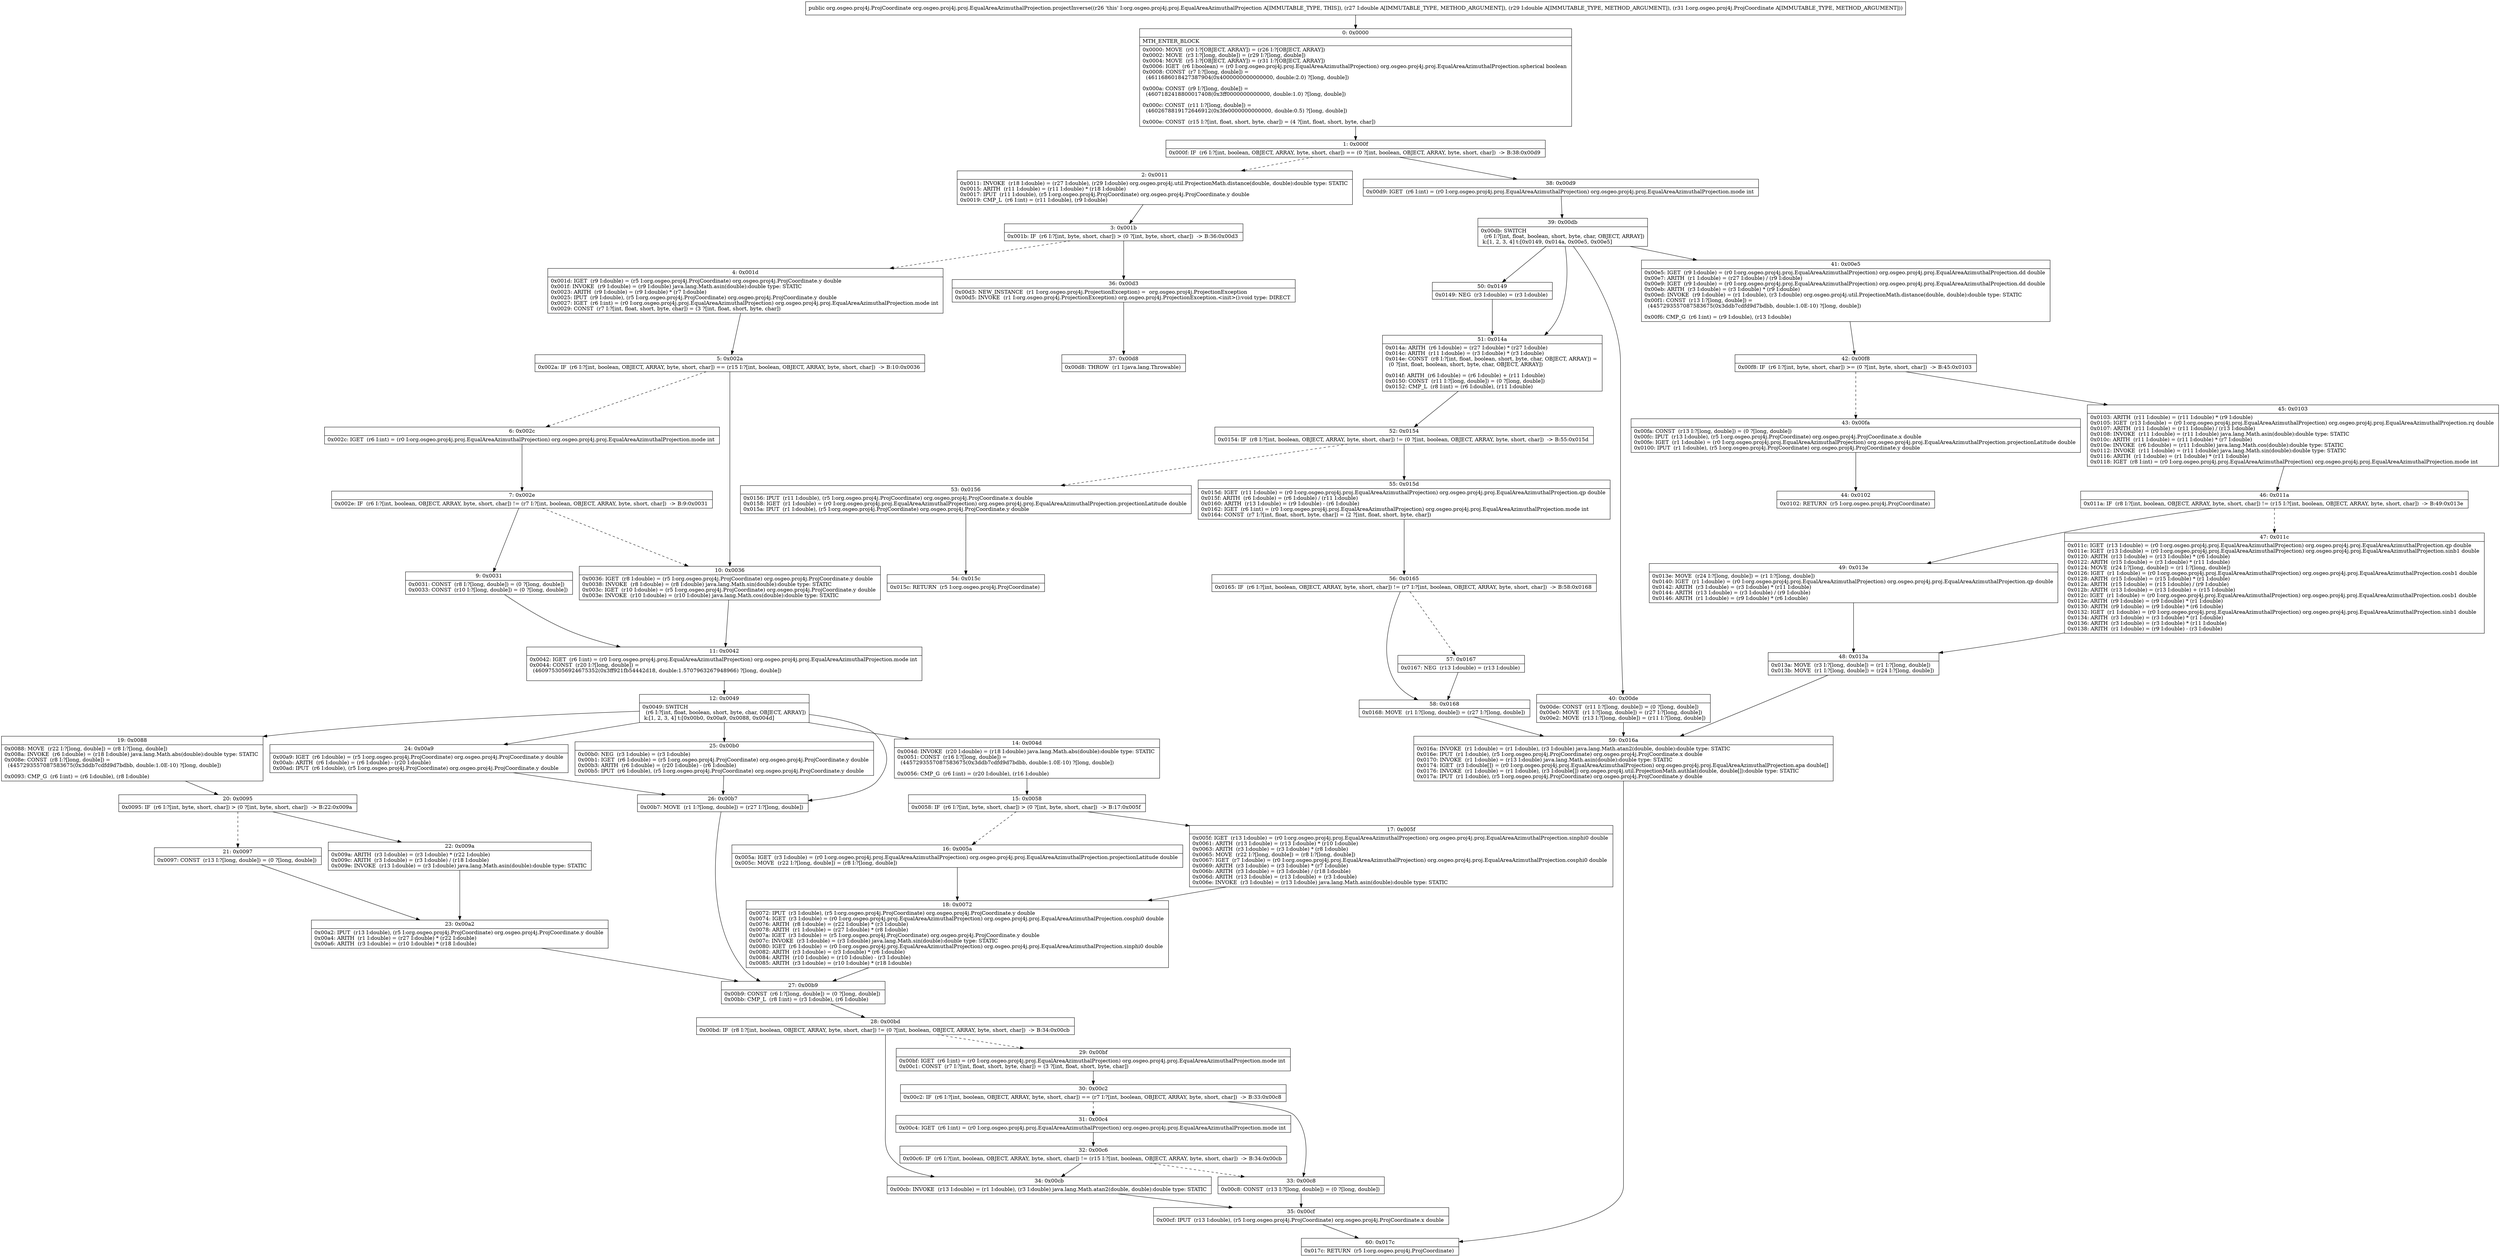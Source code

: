 digraph "CFG fororg.osgeo.proj4j.proj.EqualAreaAzimuthalProjection.projectInverse(DDLorg\/osgeo\/proj4j\/ProjCoordinate;)Lorg\/osgeo\/proj4j\/ProjCoordinate;" {
Node_0 [shape=record,label="{0\:\ 0x0000|MTH_ENTER_BLOCK\l|0x0000: MOVE  (r0 I:?[OBJECT, ARRAY]) = (r26 I:?[OBJECT, ARRAY]) \l0x0002: MOVE  (r3 I:?[long, double]) = (r29 I:?[long, double]) \l0x0004: MOVE  (r5 I:?[OBJECT, ARRAY]) = (r31 I:?[OBJECT, ARRAY]) \l0x0006: IGET  (r6 I:boolean) = (r0 I:org.osgeo.proj4j.proj.EqualAreaAzimuthalProjection) org.osgeo.proj4j.proj.EqualAreaAzimuthalProjection.spherical boolean \l0x0008: CONST  (r7 I:?[long, double]) = \l  (4611686018427387904(0x4000000000000000, double:2.0) ?[long, double])\l \l0x000a: CONST  (r9 I:?[long, double]) = \l  (4607182418800017408(0x3ff0000000000000, double:1.0) ?[long, double])\l \l0x000c: CONST  (r11 I:?[long, double]) = \l  (4602678819172646912(0x3fe0000000000000, double:0.5) ?[long, double])\l \l0x000e: CONST  (r15 I:?[int, float, short, byte, char]) = (4 ?[int, float, short, byte, char]) \l}"];
Node_1 [shape=record,label="{1\:\ 0x000f|0x000f: IF  (r6 I:?[int, boolean, OBJECT, ARRAY, byte, short, char]) == (0 ?[int, boolean, OBJECT, ARRAY, byte, short, char])  \-\> B:38:0x00d9 \l}"];
Node_2 [shape=record,label="{2\:\ 0x0011|0x0011: INVOKE  (r18 I:double) = (r27 I:double), (r29 I:double) org.osgeo.proj4j.util.ProjectionMath.distance(double, double):double type: STATIC \l0x0015: ARITH  (r11 I:double) = (r11 I:double) * (r18 I:double) \l0x0017: IPUT  (r11 I:double), (r5 I:org.osgeo.proj4j.ProjCoordinate) org.osgeo.proj4j.ProjCoordinate.y double \l0x0019: CMP_L  (r6 I:int) = (r11 I:double), (r9 I:double) \l}"];
Node_3 [shape=record,label="{3\:\ 0x001b|0x001b: IF  (r6 I:?[int, byte, short, char]) \> (0 ?[int, byte, short, char])  \-\> B:36:0x00d3 \l}"];
Node_4 [shape=record,label="{4\:\ 0x001d|0x001d: IGET  (r9 I:double) = (r5 I:org.osgeo.proj4j.ProjCoordinate) org.osgeo.proj4j.ProjCoordinate.y double \l0x001f: INVOKE  (r9 I:double) = (r9 I:double) java.lang.Math.asin(double):double type: STATIC \l0x0023: ARITH  (r9 I:double) = (r9 I:double) * (r7 I:double) \l0x0025: IPUT  (r9 I:double), (r5 I:org.osgeo.proj4j.ProjCoordinate) org.osgeo.proj4j.ProjCoordinate.y double \l0x0027: IGET  (r6 I:int) = (r0 I:org.osgeo.proj4j.proj.EqualAreaAzimuthalProjection) org.osgeo.proj4j.proj.EqualAreaAzimuthalProjection.mode int \l0x0029: CONST  (r7 I:?[int, float, short, byte, char]) = (3 ?[int, float, short, byte, char]) \l}"];
Node_5 [shape=record,label="{5\:\ 0x002a|0x002a: IF  (r6 I:?[int, boolean, OBJECT, ARRAY, byte, short, char]) == (r15 I:?[int, boolean, OBJECT, ARRAY, byte, short, char])  \-\> B:10:0x0036 \l}"];
Node_6 [shape=record,label="{6\:\ 0x002c|0x002c: IGET  (r6 I:int) = (r0 I:org.osgeo.proj4j.proj.EqualAreaAzimuthalProjection) org.osgeo.proj4j.proj.EqualAreaAzimuthalProjection.mode int \l}"];
Node_7 [shape=record,label="{7\:\ 0x002e|0x002e: IF  (r6 I:?[int, boolean, OBJECT, ARRAY, byte, short, char]) != (r7 I:?[int, boolean, OBJECT, ARRAY, byte, short, char])  \-\> B:9:0x0031 \l}"];
Node_9 [shape=record,label="{9\:\ 0x0031|0x0031: CONST  (r8 I:?[long, double]) = (0 ?[long, double]) \l0x0033: CONST  (r10 I:?[long, double]) = (0 ?[long, double]) \l}"];
Node_10 [shape=record,label="{10\:\ 0x0036|0x0036: IGET  (r8 I:double) = (r5 I:org.osgeo.proj4j.ProjCoordinate) org.osgeo.proj4j.ProjCoordinate.y double \l0x0038: INVOKE  (r8 I:double) = (r8 I:double) java.lang.Math.sin(double):double type: STATIC \l0x003c: IGET  (r10 I:double) = (r5 I:org.osgeo.proj4j.ProjCoordinate) org.osgeo.proj4j.ProjCoordinate.y double \l0x003e: INVOKE  (r10 I:double) = (r10 I:double) java.lang.Math.cos(double):double type: STATIC \l}"];
Node_11 [shape=record,label="{11\:\ 0x0042|0x0042: IGET  (r6 I:int) = (r0 I:org.osgeo.proj4j.proj.EqualAreaAzimuthalProjection) org.osgeo.proj4j.proj.EqualAreaAzimuthalProjection.mode int \l0x0044: CONST  (r20 I:?[long, double]) = \l  (4609753056924675352(0x3ff921fb54442d18, double:1.5707963267948966) ?[long, double])\l \l}"];
Node_12 [shape=record,label="{12\:\ 0x0049|0x0049: SWITCH  \l  (r6 I:?[int, float, boolean, short, byte, char, OBJECT, ARRAY])\l k:[1, 2, 3, 4] t:[0x00b0, 0x00a9, 0x0088, 0x004d] \l}"];
Node_14 [shape=record,label="{14\:\ 0x004d|0x004d: INVOKE  (r20 I:double) = (r18 I:double) java.lang.Math.abs(double):double type: STATIC \l0x0051: CONST  (r16 I:?[long, double]) = \l  (4457293557087583675(0x3ddb7cdfd9d7bdbb, double:1.0E\-10) ?[long, double])\l \l0x0056: CMP_G  (r6 I:int) = (r20 I:double), (r16 I:double) \l}"];
Node_15 [shape=record,label="{15\:\ 0x0058|0x0058: IF  (r6 I:?[int, byte, short, char]) \> (0 ?[int, byte, short, char])  \-\> B:17:0x005f \l}"];
Node_16 [shape=record,label="{16\:\ 0x005a|0x005a: IGET  (r3 I:double) = (r0 I:org.osgeo.proj4j.proj.EqualAreaAzimuthalProjection) org.osgeo.proj4j.proj.EqualAreaAzimuthalProjection.projectionLatitude double \l0x005c: MOVE  (r22 I:?[long, double]) = (r8 I:?[long, double]) \l}"];
Node_17 [shape=record,label="{17\:\ 0x005f|0x005f: IGET  (r13 I:double) = (r0 I:org.osgeo.proj4j.proj.EqualAreaAzimuthalProjection) org.osgeo.proj4j.proj.EqualAreaAzimuthalProjection.sinphi0 double \l0x0061: ARITH  (r13 I:double) = (r13 I:double) * (r10 I:double) \l0x0063: ARITH  (r3 I:double) = (r3 I:double) * (r8 I:double) \l0x0065: MOVE  (r22 I:?[long, double]) = (r8 I:?[long, double]) \l0x0067: IGET  (r7 I:double) = (r0 I:org.osgeo.proj4j.proj.EqualAreaAzimuthalProjection) org.osgeo.proj4j.proj.EqualAreaAzimuthalProjection.cosphi0 double \l0x0069: ARITH  (r3 I:double) = (r3 I:double) * (r7 I:double) \l0x006b: ARITH  (r3 I:double) = (r3 I:double) \/ (r18 I:double) \l0x006d: ARITH  (r13 I:double) = (r13 I:double) + (r3 I:double) \l0x006e: INVOKE  (r3 I:double) = (r13 I:double) java.lang.Math.asin(double):double type: STATIC \l}"];
Node_18 [shape=record,label="{18\:\ 0x0072|0x0072: IPUT  (r3 I:double), (r5 I:org.osgeo.proj4j.ProjCoordinate) org.osgeo.proj4j.ProjCoordinate.y double \l0x0074: IGET  (r3 I:double) = (r0 I:org.osgeo.proj4j.proj.EqualAreaAzimuthalProjection) org.osgeo.proj4j.proj.EqualAreaAzimuthalProjection.cosphi0 double \l0x0076: ARITH  (r8 I:double) = (r22 I:double) * (r3 I:double) \l0x0078: ARITH  (r1 I:double) = (r27 I:double) * (r8 I:double) \l0x007a: IGET  (r3 I:double) = (r5 I:org.osgeo.proj4j.ProjCoordinate) org.osgeo.proj4j.ProjCoordinate.y double \l0x007c: INVOKE  (r3 I:double) = (r3 I:double) java.lang.Math.sin(double):double type: STATIC \l0x0080: IGET  (r6 I:double) = (r0 I:org.osgeo.proj4j.proj.EqualAreaAzimuthalProjection) org.osgeo.proj4j.proj.EqualAreaAzimuthalProjection.sinphi0 double \l0x0082: ARITH  (r3 I:double) = (r3 I:double) * (r6 I:double) \l0x0084: ARITH  (r10 I:double) = (r10 I:double) \- (r3 I:double) \l0x0085: ARITH  (r3 I:double) = (r10 I:double) * (r18 I:double) \l}"];
Node_19 [shape=record,label="{19\:\ 0x0088|0x0088: MOVE  (r22 I:?[long, double]) = (r8 I:?[long, double]) \l0x008a: INVOKE  (r6 I:double) = (r18 I:double) java.lang.Math.abs(double):double type: STATIC \l0x008e: CONST  (r8 I:?[long, double]) = \l  (4457293557087583675(0x3ddb7cdfd9d7bdbb, double:1.0E\-10) ?[long, double])\l \l0x0093: CMP_G  (r6 I:int) = (r6 I:double), (r8 I:double) \l}"];
Node_20 [shape=record,label="{20\:\ 0x0095|0x0095: IF  (r6 I:?[int, byte, short, char]) \> (0 ?[int, byte, short, char])  \-\> B:22:0x009a \l}"];
Node_21 [shape=record,label="{21\:\ 0x0097|0x0097: CONST  (r13 I:?[long, double]) = (0 ?[long, double]) \l}"];
Node_22 [shape=record,label="{22\:\ 0x009a|0x009a: ARITH  (r3 I:double) = (r3 I:double) * (r22 I:double) \l0x009c: ARITH  (r3 I:double) = (r3 I:double) \/ (r18 I:double) \l0x009e: INVOKE  (r13 I:double) = (r3 I:double) java.lang.Math.asin(double):double type: STATIC \l}"];
Node_23 [shape=record,label="{23\:\ 0x00a2|0x00a2: IPUT  (r13 I:double), (r5 I:org.osgeo.proj4j.ProjCoordinate) org.osgeo.proj4j.ProjCoordinate.y double \l0x00a4: ARITH  (r1 I:double) = (r27 I:double) * (r22 I:double) \l0x00a6: ARITH  (r3 I:double) = (r10 I:double) * (r18 I:double) \l}"];
Node_24 [shape=record,label="{24\:\ 0x00a9|0x00a9: IGET  (r6 I:double) = (r5 I:org.osgeo.proj4j.ProjCoordinate) org.osgeo.proj4j.ProjCoordinate.y double \l0x00ab: ARITH  (r6 I:double) = (r6 I:double) \- (r20 I:double) \l0x00ad: IPUT  (r6 I:double), (r5 I:org.osgeo.proj4j.ProjCoordinate) org.osgeo.proj4j.ProjCoordinate.y double \l}"];
Node_25 [shape=record,label="{25\:\ 0x00b0|0x00b0: NEG  (r3 I:double) = (r3 I:double) \l0x00b1: IGET  (r6 I:double) = (r5 I:org.osgeo.proj4j.ProjCoordinate) org.osgeo.proj4j.ProjCoordinate.y double \l0x00b3: ARITH  (r6 I:double) = (r20 I:double) \- (r6 I:double) \l0x00b5: IPUT  (r6 I:double), (r5 I:org.osgeo.proj4j.ProjCoordinate) org.osgeo.proj4j.ProjCoordinate.y double \l}"];
Node_26 [shape=record,label="{26\:\ 0x00b7|0x00b7: MOVE  (r1 I:?[long, double]) = (r27 I:?[long, double]) \l}"];
Node_27 [shape=record,label="{27\:\ 0x00b9|0x00b9: CONST  (r6 I:?[long, double]) = (0 ?[long, double]) \l0x00bb: CMP_L  (r8 I:int) = (r3 I:double), (r6 I:double) \l}"];
Node_28 [shape=record,label="{28\:\ 0x00bd|0x00bd: IF  (r8 I:?[int, boolean, OBJECT, ARRAY, byte, short, char]) != (0 ?[int, boolean, OBJECT, ARRAY, byte, short, char])  \-\> B:34:0x00cb \l}"];
Node_29 [shape=record,label="{29\:\ 0x00bf|0x00bf: IGET  (r6 I:int) = (r0 I:org.osgeo.proj4j.proj.EqualAreaAzimuthalProjection) org.osgeo.proj4j.proj.EqualAreaAzimuthalProjection.mode int \l0x00c1: CONST  (r7 I:?[int, float, short, byte, char]) = (3 ?[int, float, short, byte, char]) \l}"];
Node_30 [shape=record,label="{30\:\ 0x00c2|0x00c2: IF  (r6 I:?[int, boolean, OBJECT, ARRAY, byte, short, char]) == (r7 I:?[int, boolean, OBJECT, ARRAY, byte, short, char])  \-\> B:33:0x00c8 \l}"];
Node_31 [shape=record,label="{31\:\ 0x00c4|0x00c4: IGET  (r6 I:int) = (r0 I:org.osgeo.proj4j.proj.EqualAreaAzimuthalProjection) org.osgeo.proj4j.proj.EqualAreaAzimuthalProjection.mode int \l}"];
Node_32 [shape=record,label="{32\:\ 0x00c6|0x00c6: IF  (r6 I:?[int, boolean, OBJECT, ARRAY, byte, short, char]) != (r15 I:?[int, boolean, OBJECT, ARRAY, byte, short, char])  \-\> B:34:0x00cb \l}"];
Node_33 [shape=record,label="{33\:\ 0x00c8|0x00c8: CONST  (r13 I:?[long, double]) = (0 ?[long, double]) \l}"];
Node_34 [shape=record,label="{34\:\ 0x00cb|0x00cb: INVOKE  (r13 I:double) = (r1 I:double), (r3 I:double) java.lang.Math.atan2(double, double):double type: STATIC \l}"];
Node_35 [shape=record,label="{35\:\ 0x00cf|0x00cf: IPUT  (r13 I:double), (r5 I:org.osgeo.proj4j.ProjCoordinate) org.osgeo.proj4j.ProjCoordinate.x double \l}"];
Node_36 [shape=record,label="{36\:\ 0x00d3|0x00d3: NEW_INSTANCE  (r1 I:org.osgeo.proj4j.ProjectionException) =  org.osgeo.proj4j.ProjectionException \l0x00d5: INVOKE  (r1 I:org.osgeo.proj4j.ProjectionException) org.osgeo.proj4j.ProjectionException.\<init\>():void type: DIRECT \l}"];
Node_37 [shape=record,label="{37\:\ 0x00d8|0x00d8: THROW  (r1 I:java.lang.Throwable) \l}"];
Node_38 [shape=record,label="{38\:\ 0x00d9|0x00d9: IGET  (r6 I:int) = (r0 I:org.osgeo.proj4j.proj.EqualAreaAzimuthalProjection) org.osgeo.proj4j.proj.EqualAreaAzimuthalProjection.mode int \l}"];
Node_39 [shape=record,label="{39\:\ 0x00db|0x00db: SWITCH  \l  (r6 I:?[int, float, boolean, short, byte, char, OBJECT, ARRAY])\l k:[1, 2, 3, 4] t:[0x0149, 0x014a, 0x00e5, 0x00e5] \l}"];
Node_40 [shape=record,label="{40\:\ 0x00de|0x00de: CONST  (r11 I:?[long, double]) = (0 ?[long, double]) \l0x00e0: MOVE  (r1 I:?[long, double]) = (r27 I:?[long, double]) \l0x00e2: MOVE  (r13 I:?[long, double]) = (r11 I:?[long, double]) \l}"];
Node_41 [shape=record,label="{41\:\ 0x00e5|0x00e5: IGET  (r9 I:double) = (r0 I:org.osgeo.proj4j.proj.EqualAreaAzimuthalProjection) org.osgeo.proj4j.proj.EqualAreaAzimuthalProjection.dd double \l0x00e7: ARITH  (r1 I:double) = (r27 I:double) \/ (r9 I:double) \l0x00e9: IGET  (r9 I:double) = (r0 I:org.osgeo.proj4j.proj.EqualAreaAzimuthalProjection) org.osgeo.proj4j.proj.EqualAreaAzimuthalProjection.dd double \l0x00eb: ARITH  (r3 I:double) = (r3 I:double) * (r9 I:double) \l0x00ed: INVOKE  (r9 I:double) = (r1 I:double), (r3 I:double) org.osgeo.proj4j.util.ProjectionMath.distance(double, double):double type: STATIC \l0x00f1: CONST  (r13 I:?[long, double]) = \l  (4457293557087583675(0x3ddb7cdfd9d7bdbb, double:1.0E\-10) ?[long, double])\l \l0x00f6: CMP_G  (r6 I:int) = (r9 I:double), (r13 I:double) \l}"];
Node_42 [shape=record,label="{42\:\ 0x00f8|0x00f8: IF  (r6 I:?[int, byte, short, char]) \>= (0 ?[int, byte, short, char])  \-\> B:45:0x0103 \l}"];
Node_43 [shape=record,label="{43\:\ 0x00fa|0x00fa: CONST  (r13 I:?[long, double]) = (0 ?[long, double]) \l0x00fc: IPUT  (r13 I:double), (r5 I:org.osgeo.proj4j.ProjCoordinate) org.osgeo.proj4j.ProjCoordinate.x double \l0x00fe: IGET  (r1 I:double) = (r0 I:org.osgeo.proj4j.proj.EqualAreaAzimuthalProjection) org.osgeo.proj4j.proj.EqualAreaAzimuthalProjection.projectionLatitude double \l0x0100: IPUT  (r1 I:double), (r5 I:org.osgeo.proj4j.ProjCoordinate) org.osgeo.proj4j.ProjCoordinate.y double \l}"];
Node_44 [shape=record,label="{44\:\ 0x0102|0x0102: RETURN  (r5 I:org.osgeo.proj4j.ProjCoordinate) \l}"];
Node_45 [shape=record,label="{45\:\ 0x0103|0x0103: ARITH  (r11 I:double) = (r11 I:double) * (r9 I:double) \l0x0105: IGET  (r13 I:double) = (r0 I:org.osgeo.proj4j.proj.EqualAreaAzimuthalProjection) org.osgeo.proj4j.proj.EqualAreaAzimuthalProjection.rq double \l0x0107: ARITH  (r11 I:double) = (r11 I:double) \/ (r13 I:double) \l0x0108: INVOKE  (r11 I:double) = (r11 I:double) java.lang.Math.asin(double):double type: STATIC \l0x010c: ARITH  (r11 I:double) = (r11 I:double) * (r7 I:double) \l0x010e: INVOKE  (r6 I:double) = (r11 I:double) java.lang.Math.cos(double):double type: STATIC \l0x0112: INVOKE  (r11 I:double) = (r11 I:double) java.lang.Math.sin(double):double type: STATIC \l0x0116: ARITH  (r1 I:double) = (r1 I:double) * (r11 I:double) \l0x0118: IGET  (r8 I:int) = (r0 I:org.osgeo.proj4j.proj.EqualAreaAzimuthalProjection) org.osgeo.proj4j.proj.EqualAreaAzimuthalProjection.mode int \l}"];
Node_46 [shape=record,label="{46\:\ 0x011a|0x011a: IF  (r8 I:?[int, boolean, OBJECT, ARRAY, byte, short, char]) != (r15 I:?[int, boolean, OBJECT, ARRAY, byte, short, char])  \-\> B:49:0x013e \l}"];
Node_47 [shape=record,label="{47\:\ 0x011c|0x011c: IGET  (r13 I:double) = (r0 I:org.osgeo.proj4j.proj.EqualAreaAzimuthalProjection) org.osgeo.proj4j.proj.EqualAreaAzimuthalProjection.qp double \l0x011e: IGET  (r13 I:double) = (r0 I:org.osgeo.proj4j.proj.EqualAreaAzimuthalProjection) org.osgeo.proj4j.proj.EqualAreaAzimuthalProjection.sinb1 double \l0x0120: ARITH  (r13 I:double) = (r13 I:double) * (r6 I:double) \l0x0122: ARITH  (r15 I:double) = (r3 I:double) * (r11 I:double) \l0x0124: MOVE  (r24 I:?[long, double]) = (r1 I:?[long, double]) \l0x0126: IGET  (r1 I:double) = (r0 I:org.osgeo.proj4j.proj.EqualAreaAzimuthalProjection) org.osgeo.proj4j.proj.EqualAreaAzimuthalProjection.cosb1 double \l0x0128: ARITH  (r15 I:double) = (r15 I:double) * (r1 I:double) \l0x012a: ARITH  (r15 I:double) = (r15 I:double) \/ (r9 I:double) \l0x012b: ARITH  (r13 I:double) = (r13 I:double) + (r15 I:double) \l0x012c: IGET  (r1 I:double) = (r0 I:org.osgeo.proj4j.proj.EqualAreaAzimuthalProjection) org.osgeo.proj4j.proj.EqualAreaAzimuthalProjection.cosb1 double \l0x012e: ARITH  (r9 I:double) = (r9 I:double) * (r1 I:double) \l0x0130: ARITH  (r9 I:double) = (r9 I:double) * (r6 I:double) \l0x0132: IGET  (r1 I:double) = (r0 I:org.osgeo.proj4j.proj.EqualAreaAzimuthalProjection) org.osgeo.proj4j.proj.EqualAreaAzimuthalProjection.sinb1 double \l0x0134: ARITH  (r3 I:double) = (r3 I:double) * (r1 I:double) \l0x0136: ARITH  (r3 I:double) = (r3 I:double) * (r11 I:double) \l0x0138: ARITH  (r1 I:double) = (r9 I:double) \- (r3 I:double) \l}"];
Node_48 [shape=record,label="{48\:\ 0x013a|0x013a: MOVE  (r3 I:?[long, double]) = (r1 I:?[long, double]) \l0x013b: MOVE  (r1 I:?[long, double]) = (r24 I:?[long, double]) \l}"];
Node_49 [shape=record,label="{49\:\ 0x013e|0x013e: MOVE  (r24 I:?[long, double]) = (r1 I:?[long, double]) \l0x0140: IGET  (r1 I:double) = (r0 I:org.osgeo.proj4j.proj.EqualAreaAzimuthalProjection) org.osgeo.proj4j.proj.EqualAreaAzimuthalProjection.qp double \l0x0142: ARITH  (r3 I:double) = (r3 I:double) * (r11 I:double) \l0x0144: ARITH  (r13 I:double) = (r3 I:double) \/ (r9 I:double) \l0x0146: ARITH  (r1 I:double) = (r9 I:double) * (r6 I:double) \l}"];
Node_50 [shape=record,label="{50\:\ 0x0149|0x0149: NEG  (r3 I:double) = (r3 I:double) \l}"];
Node_51 [shape=record,label="{51\:\ 0x014a|0x014a: ARITH  (r6 I:double) = (r27 I:double) * (r27 I:double) \l0x014c: ARITH  (r11 I:double) = (r3 I:double) * (r3 I:double) \l0x014e: CONST  (r8 I:?[int, float, boolean, short, byte, char, OBJECT, ARRAY]) = \l  (0 ?[int, float, boolean, short, byte, char, OBJECT, ARRAY])\l \l0x014f: ARITH  (r6 I:double) = (r6 I:double) + (r11 I:double) \l0x0150: CONST  (r11 I:?[long, double]) = (0 ?[long, double]) \l0x0152: CMP_L  (r8 I:int) = (r6 I:double), (r11 I:double) \l}"];
Node_52 [shape=record,label="{52\:\ 0x0154|0x0154: IF  (r8 I:?[int, boolean, OBJECT, ARRAY, byte, short, char]) != (0 ?[int, boolean, OBJECT, ARRAY, byte, short, char])  \-\> B:55:0x015d \l}"];
Node_53 [shape=record,label="{53\:\ 0x0156|0x0156: IPUT  (r11 I:double), (r5 I:org.osgeo.proj4j.ProjCoordinate) org.osgeo.proj4j.ProjCoordinate.x double \l0x0158: IGET  (r1 I:double) = (r0 I:org.osgeo.proj4j.proj.EqualAreaAzimuthalProjection) org.osgeo.proj4j.proj.EqualAreaAzimuthalProjection.projectionLatitude double \l0x015a: IPUT  (r1 I:double), (r5 I:org.osgeo.proj4j.ProjCoordinate) org.osgeo.proj4j.ProjCoordinate.y double \l}"];
Node_54 [shape=record,label="{54\:\ 0x015c|0x015c: RETURN  (r5 I:org.osgeo.proj4j.ProjCoordinate) \l}"];
Node_55 [shape=record,label="{55\:\ 0x015d|0x015d: IGET  (r11 I:double) = (r0 I:org.osgeo.proj4j.proj.EqualAreaAzimuthalProjection) org.osgeo.proj4j.proj.EqualAreaAzimuthalProjection.qp double \l0x015f: ARITH  (r6 I:double) = (r6 I:double) \/ (r11 I:double) \l0x0160: ARITH  (r13 I:double) = (r9 I:double) \- (r6 I:double) \l0x0162: IGET  (r6 I:int) = (r0 I:org.osgeo.proj4j.proj.EqualAreaAzimuthalProjection) org.osgeo.proj4j.proj.EqualAreaAzimuthalProjection.mode int \l0x0164: CONST  (r7 I:?[int, float, short, byte, char]) = (2 ?[int, float, short, byte, char]) \l}"];
Node_56 [shape=record,label="{56\:\ 0x0165|0x0165: IF  (r6 I:?[int, boolean, OBJECT, ARRAY, byte, short, char]) != (r7 I:?[int, boolean, OBJECT, ARRAY, byte, short, char])  \-\> B:58:0x0168 \l}"];
Node_57 [shape=record,label="{57\:\ 0x0167|0x0167: NEG  (r13 I:double) = (r13 I:double) \l}"];
Node_58 [shape=record,label="{58\:\ 0x0168|0x0168: MOVE  (r1 I:?[long, double]) = (r27 I:?[long, double]) \l}"];
Node_59 [shape=record,label="{59\:\ 0x016a|0x016a: INVOKE  (r1 I:double) = (r1 I:double), (r3 I:double) java.lang.Math.atan2(double, double):double type: STATIC \l0x016e: IPUT  (r1 I:double), (r5 I:org.osgeo.proj4j.ProjCoordinate) org.osgeo.proj4j.ProjCoordinate.x double \l0x0170: INVOKE  (r1 I:double) = (r13 I:double) java.lang.Math.asin(double):double type: STATIC \l0x0174: IGET  (r3 I:double[]) = (r0 I:org.osgeo.proj4j.proj.EqualAreaAzimuthalProjection) org.osgeo.proj4j.proj.EqualAreaAzimuthalProjection.apa double[] \l0x0176: INVOKE  (r1 I:double) = (r1 I:double), (r3 I:double[]) org.osgeo.proj4j.util.ProjectionMath.authlat(double, double[]):double type: STATIC \l0x017a: IPUT  (r1 I:double), (r5 I:org.osgeo.proj4j.ProjCoordinate) org.osgeo.proj4j.ProjCoordinate.y double \l}"];
Node_60 [shape=record,label="{60\:\ 0x017c|0x017c: RETURN  (r5 I:org.osgeo.proj4j.ProjCoordinate) \l}"];
MethodNode[shape=record,label="{public org.osgeo.proj4j.ProjCoordinate org.osgeo.proj4j.proj.EqualAreaAzimuthalProjection.projectInverse((r26 'this' I:org.osgeo.proj4j.proj.EqualAreaAzimuthalProjection A[IMMUTABLE_TYPE, THIS]), (r27 I:double A[IMMUTABLE_TYPE, METHOD_ARGUMENT]), (r29 I:double A[IMMUTABLE_TYPE, METHOD_ARGUMENT]), (r31 I:org.osgeo.proj4j.ProjCoordinate A[IMMUTABLE_TYPE, METHOD_ARGUMENT])) }"];
MethodNode -> Node_0;
Node_0 -> Node_1;
Node_1 -> Node_2[style=dashed];
Node_1 -> Node_38;
Node_2 -> Node_3;
Node_3 -> Node_4[style=dashed];
Node_3 -> Node_36;
Node_4 -> Node_5;
Node_5 -> Node_6[style=dashed];
Node_5 -> Node_10;
Node_6 -> Node_7;
Node_7 -> Node_9;
Node_7 -> Node_10[style=dashed];
Node_9 -> Node_11;
Node_10 -> Node_11;
Node_11 -> Node_12;
Node_12 -> Node_14;
Node_12 -> Node_19;
Node_12 -> Node_24;
Node_12 -> Node_25;
Node_12 -> Node_26;
Node_14 -> Node_15;
Node_15 -> Node_16[style=dashed];
Node_15 -> Node_17;
Node_16 -> Node_18;
Node_17 -> Node_18;
Node_18 -> Node_27;
Node_19 -> Node_20;
Node_20 -> Node_21[style=dashed];
Node_20 -> Node_22;
Node_21 -> Node_23;
Node_22 -> Node_23;
Node_23 -> Node_27;
Node_24 -> Node_26;
Node_25 -> Node_26;
Node_26 -> Node_27;
Node_27 -> Node_28;
Node_28 -> Node_29[style=dashed];
Node_28 -> Node_34;
Node_29 -> Node_30;
Node_30 -> Node_31[style=dashed];
Node_30 -> Node_33;
Node_31 -> Node_32;
Node_32 -> Node_33[style=dashed];
Node_32 -> Node_34;
Node_33 -> Node_35;
Node_34 -> Node_35;
Node_35 -> Node_60;
Node_36 -> Node_37;
Node_38 -> Node_39;
Node_39 -> Node_40;
Node_39 -> Node_41;
Node_39 -> Node_50;
Node_39 -> Node_51;
Node_40 -> Node_59;
Node_41 -> Node_42;
Node_42 -> Node_43[style=dashed];
Node_42 -> Node_45;
Node_43 -> Node_44;
Node_45 -> Node_46;
Node_46 -> Node_47[style=dashed];
Node_46 -> Node_49;
Node_47 -> Node_48;
Node_48 -> Node_59;
Node_49 -> Node_48;
Node_50 -> Node_51;
Node_51 -> Node_52;
Node_52 -> Node_53[style=dashed];
Node_52 -> Node_55;
Node_53 -> Node_54;
Node_55 -> Node_56;
Node_56 -> Node_57[style=dashed];
Node_56 -> Node_58;
Node_57 -> Node_58;
Node_58 -> Node_59;
Node_59 -> Node_60;
}


